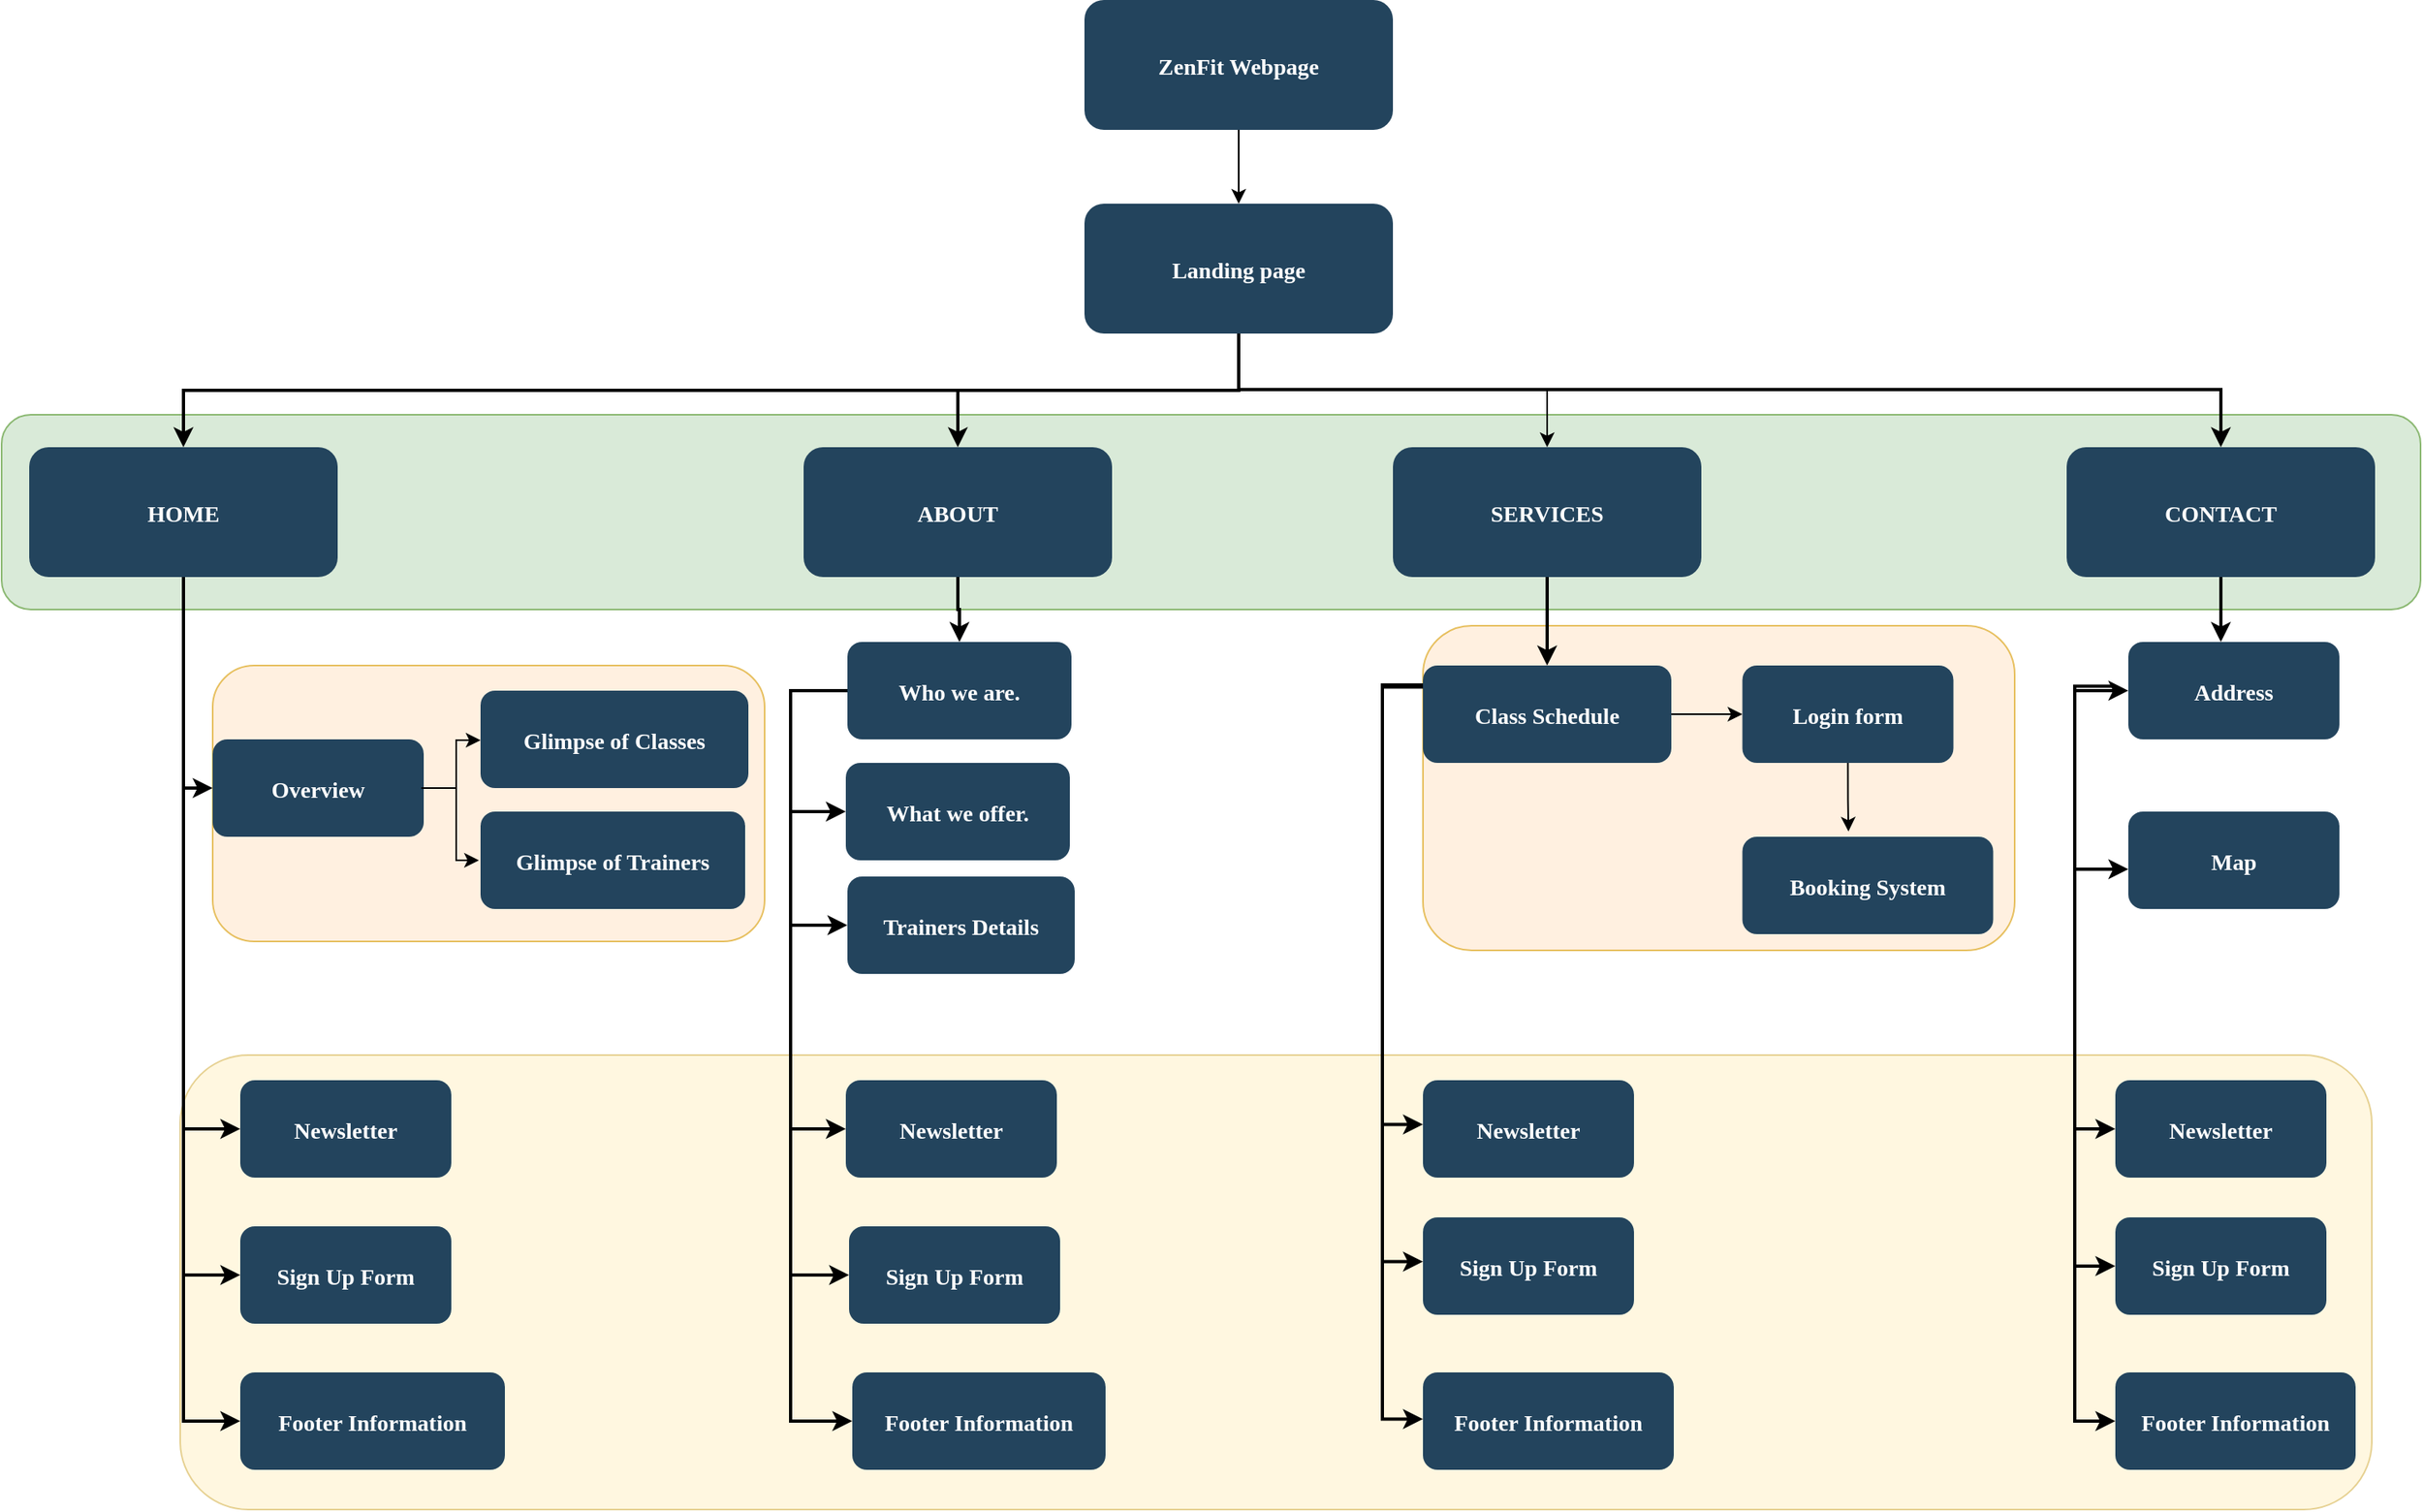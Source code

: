 <mxfile version="26.1.3">
  <diagram name="Page-1" id="2c0d36ab-eaac-3732-788b-9136903baeff">
    <mxGraphModel dx="1603" dy="869" grid="1" gridSize="10" guides="1" tooltips="1" connect="1" arrows="1" fold="1" page="1" pageScale="1.5" pageWidth="1169" pageHeight="827" background="none" math="0" shadow="0">
      <root>
        <mxCell id="0" />
        <mxCell id="1" parent="0" />
        <mxCell id="No_dmQB_AyhExHgi75M1-168" value="" style="rounded=1;whiteSpace=wrap;html=1;fillColor=#ffe6cc;strokeColor=#d79b00;opacity=60;" vertex="1" parent="1">
          <mxGeometry x="965.5" y="445.5" width="364.5" height="200" as="geometry" />
        </mxCell>
        <mxCell id="No_dmQB_AyhExHgi75M1-166" value="" style="rounded=1;whiteSpace=wrap;html=1;fillColor=#ffe6cc;strokeColor=#d79b00;opacity=60;" vertex="1" parent="1">
          <mxGeometry x="220" y="470" width="340" height="170" as="geometry" />
        </mxCell>
        <mxCell id="No_dmQB_AyhExHgi75M1-155" value="" style="rounded=1;whiteSpace=wrap;html=1;fillColor=#d5e8d4;strokeColor=#82b366;opacity=90;" vertex="1" parent="1">
          <mxGeometry x="90" y="315.5" width="1490" height="120" as="geometry" />
        </mxCell>
        <mxCell id="No_dmQB_AyhExHgi75M1-152" value="" style="rounded=1;whiteSpace=wrap;html=1;fillColor=#fff2cc;strokeColor=#d6b656;gradientColor=none;opacity=60;" vertex="1" parent="1">
          <mxGeometry x="200" y="710" width="1350" height="280" as="geometry" />
        </mxCell>
        <mxCell id="2" value="Landing page" style="rounded=1;fillColor=#23445D;gradientColor=none;strokeColor=none;fontColor=#FFFFFF;fontStyle=1;fontFamily=Tahoma;fontSize=14" parent="1" vertex="1">
          <mxGeometry x="757" y="185.5" width="190" height="80" as="geometry" />
        </mxCell>
        <mxCell id="4" value="CONTACT" style="rounded=1;fillColor=#23445D;gradientColor=none;strokeColor=none;fontColor=#FFFFFF;fontStyle=1;fontFamily=Tahoma;fontSize=14" parent="1" vertex="1">
          <mxGeometry x="1362.0" y="335.5" width="190" height="80" as="geometry" />
        </mxCell>
        <mxCell id="9" value="" style="edgeStyle=elbowEdgeStyle;elbow=vertical;strokeWidth=2;rounded=0" parent="1" source="2" target="4" edge="1">
          <mxGeometry x="337" y="215.5" width="100" height="100" as="geometry">
            <mxPoint x="337" y="315.5" as="sourcePoint" />
            <mxPoint x="437" y="215.5" as="targetPoint" />
            <Array as="points">
              <mxPoint x="1040" y="300" />
            </Array>
          </mxGeometry>
        </mxCell>
        <mxCell id="10" value="SERVICES" style="rounded=1;fillColor=#23445D;gradientColor=none;strokeColor=none;fontColor=#FFFFFF;fontStyle=1;fontFamily=Tahoma;fontSize=14" parent="1" vertex="1">
          <mxGeometry x="947" y="335.5" width="190" height="80" as="geometry" />
        </mxCell>
        <mxCell id="12" value="ABOUT" style="rounded=1;fillColor=#23445D;gradientColor=none;strokeColor=none;fontColor=#FFFFFF;fontStyle=1;fontFamily=Tahoma;fontSize=14" parent="1" vertex="1">
          <mxGeometry x="584.0" y="335.5" width="190" height="80" as="geometry" />
        </mxCell>
        <mxCell id="13" value="HOME" style="rounded=1;fillColor=#23445D;gradientColor=none;strokeColor=none;fontColor=#FFFFFF;fontStyle=1;fontFamily=Tahoma;fontSize=14" parent="1" vertex="1">
          <mxGeometry x="107" y="335.5" width="190" height="80" as="geometry" />
        </mxCell>
        <mxCell id="No_dmQB_AyhExHgi75M1-158" style="edgeStyle=orthogonalEdgeStyle;rounded=0;orthogonalLoop=1;jettySize=auto;html=1;exitX=1;exitY=0.5;exitDx=0;exitDy=0;" edge="1" parent="1" source="16" target="17">
          <mxGeometry relative="1" as="geometry">
            <Array as="points">
              <mxPoint x="370" y="546" />
              <mxPoint x="370" y="516" />
            </Array>
          </mxGeometry>
        </mxCell>
        <mxCell id="16" value="Overview" style="rounded=1;fillColor=#23445D;gradientColor=none;strokeColor=none;fontColor=#FFFFFF;fontStyle=1;fontFamily=Tahoma;fontSize=14" parent="1" vertex="1">
          <mxGeometry x="220" y="515.5" width="130" height="60" as="geometry" />
        </mxCell>
        <mxCell id="17" value="Glimpse of Classes" style="rounded=1;fillColor=#23445D;gradientColor=none;strokeColor=none;fontColor=#FFFFFF;fontStyle=1;fontFamily=Tahoma;fontSize=14" parent="1" vertex="1">
          <mxGeometry x="385" y="485.5" width="165" height="60" as="geometry" />
        </mxCell>
        <mxCell id="18" value="Glimpse of Trainers" style="rounded=1;fillColor=#23445D;gradientColor=none;strokeColor=none;fontColor=#FFFFFF;fontStyle=1;fontFamily=Tahoma;fontSize=14" parent="1" vertex="1">
          <mxGeometry x="385" y="560" width="163" height="60" as="geometry" />
        </mxCell>
        <mxCell id="19" value="Newsletter" style="rounded=1;fillColor=#23445D;gradientColor=none;strokeColor=none;fontColor=#FFFFFF;fontStyle=1;fontFamily=Tahoma;fontSize=14" parent="1" vertex="1">
          <mxGeometry x="237" y="725.5" width="130" height="60" as="geometry" />
        </mxCell>
        <mxCell id="20" value="Sign Up Form" style="rounded=1;fillColor=#23445D;gradientColor=none;strokeColor=none;fontColor=#FFFFFF;fontStyle=1;fontFamily=Tahoma;fontSize=14" parent="1" vertex="1">
          <mxGeometry x="237" y="815.5" width="130" height="60" as="geometry" />
        </mxCell>
        <mxCell id="23" value="Footer Information" style="rounded=1;fillColor=#23445D;gradientColor=none;strokeColor=none;fontColor=#FFFFFF;fontStyle=1;fontFamily=Tahoma;fontSize=14" parent="1" vertex="1">
          <mxGeometry x="237" y="905.5" width="163" height="60" as="geometry" />
        </mxCell>
        <mxCell id="29" value="Who we are." style="rounded=1;fillColor=#23445D;gradientColor=none;strokeColor=none;fontColor=#FFFFFF;fontStyle=1;fontFamily=Tahoma;fontSize=14" parent="1" vertex="1">
          <mxGeometry x="611" y="455.5" width="138" height="60" as="geometry" />
        </mxCell>
        <mxCell id="30" value="Trainers Details" style="rounded=1;fillColor=#23445D;gradientColor=none;strokeColor=none;fontColor=#FFFFFF;fontStyle=1;fontFamily=Tahoma;fontSize=14" parent="1" vertex="1">
          <mxGeometry x="611" y="600" width="140" height="60" as="geometry" />
        </mxCell>
        <mxCell id="31" value="Sign Up Form" style="rounded=1;fillColor=#23445D;gradientColor=none;strokeColor=none;fontColor=#FFFFFF;fontStyle=1;fontFamily=Tahoma;fontSize=14" parent="1" vertex="1">
          <mxGeometry x="612" y="815.5" width="130" height="60" as="geometry" />
        </mxCell>
        <mxCell id="32" value="Newsletter" style="rounded=1;fillColor=#23445D;gradientColor=none;strokeColor=none;fontColor=#FFFFFF;fontStyle=1;fontFamily=Tahoma;fontSize=14" parent="1" vertex="1">
          <mxGeometry x="610" y="725.5" width="130" height="60" as="geometry" />
        </mxCell>
        <mxCell id="No_dmQB_AyhExHgi75M1-163" style="edgeStyle=orthogonalEdgeStyle;rounded=0;orthogonalLoop=1;jettySize=auto;html=1;exitX=1;exitY=0.5;exitDx=0;exitDy=0;entryX=0;entryY=0.5;entryDx=0;entryDy=0;" edge="1" parent="1" source="41" target="43">
          <mxGeometry relative="1" as="geometry" />
        </mxCell>
        <mxCell id="41" value="Class Schedule" style="rounded=1;fillColor=#23445D;gradientColor=none;strokeColor=none;fontColor=#FFFFFF;fontStyle=1;fontFamily=Tahoma;fontSize=14" parent="1" vertex="1">
          <mxGeometry x="965.5" y="470" width="153" height="60" as="geometry" />
        </mxCell>
        <mxCell id="42" value="Booking System" style="rounded=1;fillColor=#23445D;gradientColor=none;strokeColor=none;fontColor=#FFFFFF;fontStyle=1;fontFamily=Tahoma;fontSize=14" parent="1" vertex="1">
          <mxGeometry x="1162.25" y="575.5" width="154.5" height="60" as="geometry" />
        </mxCell>
        <mxCell id="43" value="Login form" style="rounded=1;fillColor=#23445D;gradientColor=none;strokeColor=none;fontColor=#FFFFFF;fontStyle=1;fontFamily=Tahoma;fontSize=14" parent="1" vertex="1">
          <mxGeometry x="1162.25" y="470" width="130" height="60" as="geometry" />
        </mxCell>
        <mxCell id="49" value="Address" style="rounded=1;fillColor=#23445D;gradientColor=none;strokeColor=none;fontColor=#FFFFFF;fontStyle=1;fontFamily=Tahoma;fontSize=14" parent="1" vertex="1">
          <mxGeometry x="1400" y="455.5" width="130" height="60" as="geometry" />
        </mxCell>
        <mxCell id="50" value="Map" style="rounded=1;fillColor=#23445D;gradientColor=none;strokeColor=none;fontColor=#FFFFFF;fontStyle=1;fontFamily=Tahoma;fontSize=14" parent="1" vertex="1">
          <mxGeometry x="1400" y="560" width="130" height="60" as="geometry" />
        </mxCell>
        <mxCell id="59" value="" style="edgeStyle=elbowEdgeStyle;elbow=vertical;strokeWidth=2;rounded=0" parent="1" source="2" target="12" edge="1">
          <mxGeometry x="347" y="225.5" width="100" height="100" as="geometry">
            <mxPoint x="862.0" y="275.5" as="sourcePoint" />
            <mxPoint x="1467.0" y="345.5" as="targetPoint" />
          </mxGeometry>
        </mxCell>
        <mxCell id="61" value="" style="edgeStyle=elbowEdgeStyle;elbow=vertical;strokeWidth=2;rounded=0" parent="1" source="2" target="13" edge="1">
          <mxGeometry x="-23" y="135.5" width="100" height="100" as="geometry">
            <mxPoint x="-23" y="235.5" as="sourcePoint" />
            <mxPoint x="77" y="135.5" as="targetPoint" />
          </mxGeometry>
        </mxCell>
        <mxCell id="64" value="" style="edgeStyle=elbowEdgeStyle;elbow=horizontal;strokeWidth=2;rounded=0" parent="1" source="13" target="16" edge="1">
          <mxGeometry x="-23" y="135.5" width="100" height="100" as="geometry">
            <mxPoint x="-23" y="235.5" as="sourcePoint" />
            <mxPoint x="77" y="135.5" as="targetPoint" />
            <Array as="points">
              <mxPoint x="202" y="435.5" />
            </Array>
          </mxGeometry>
        </mxCell>
        <mxCell id="67" value="" style="edgeStyle=elbowEdgeStyle;elbow=horizontal;strokeWidth=2;rounded=0" parent="1" source="13" target="19" edge="1">
          <mxGeometry x="-23" y="135.5" width="100" height="100" as="geometry">
            <mxPoint x="-23" y="235.5" as="sourcePoint" />
            <mxPoint x="77" y="135.5" as="targetPoint" />
            <Array as="points">
              <mxPoint x="202" y="575.5" />
            </Array>
          </mxGeometry>
        </mxCell>
        <mxCell id="68" value="" style="edgeStyle=elbowEdgeStyle;elbow=horizontal;strokeWidth=2;rounded=0" parent="1" source="13" target="20" edge="1">
          <mxGeometry x="-23" y="135.5" width="100" height="100" as="geometry">
            <mxPoint x="-23" y="235.5" as="sourcePoint" />
            <mxPoint x="77" y="135.5" as="targetPoint" />
            <Array as="points">
              <mxPoint x="202" y="615.5" />
            </Array>
          </mxGeometry>
        </mxCell>
        <mxCell id="69" value="" style="edgeStyle=elbowEdgeStyle;elbow=horizontal;strokeWidth=2;rounded=0" parent="1" source="13" target="23" edge="1">
          <mxGeometry x="-23" y="135.5" width="100" height="100" as="geometry">
            <mxPoint x="-23" y="235.5" as="sourcePoint" />
            <mxPoint x="77" y="135.5" as="targetPoint" />
            <Array as="points">
              <mxPoint x="202" y="665.5" />
            </Array>
          </mxGeometry>
        </mxCell>
        <mxCell id="73" value="" style="edgeStyle=elbowEdgeStyle;elbow=horizontal;strokeWidth=2;rounded=0;entryX=0;entryY=0.5;entryDx=0;entryDy=0;" parent="1" source="29" target="30" edge="1">
          <mxGeometry x="-23" y="135.5" width="100" height="100" as="geometry">
            <mxPoint x="-14" y="235.5" as="sourcePoint" />
            <mxPoint x="600" y="640" as="targetPoint" />
            <Array as="points">
              <mxPoint x="576" y="535.5" />
            </Array>
          </mxGeometry>
        </mxCell>
        <mxCell id="74" value="" style="edgeStyle=elbowEdgeStyle;elbow=horizontal;strokeWidth=2;rounded=0" parent="1" source="29" target="31" edge="1">
          <mxGeometry x="-23" y="135.5" width="100" height="100" as="geometry">
            <mxPoint x="-14" y="235.5" as="sourcePoint" />
            <mxPoint x="86" y="135.5" as="targetPoint" />
            <Array as="points">
              <mxPoint x="576" y="575.5" />
            </Array>
          </mxGeometry>
        </mxCell>
        <mxCell id="75" value="" style="edgeStyle=elbowEdgeStyle;elbow=horizontal;strokeWidth=2;rounded=0" parent="1" source="29" target="32" edge="1">
          <mxGeometry x="-23" y="135.5" width="100" height="100" as="geometry">
            <mxPoint x="-14" y="235.5" as="sourcePoint" />
            <mxPoint x="86" y="135.5" as="targetPoint" />
            <Array as="points">
              <mxPoint x="576" y="615.5" />
            </Array>
          </mxGeometry>
        </mxCell>
        <mxCell id="87" value="" style="edgeStyle=elbowEdgeStyle;elbow=horizontal;strokeWidth=2;rounded=0" parent="1" target="49" edge="1">
          <mxGeometry x="-23" y="135.5" width="100" height="100" as="geometry">
            <mxPoint x="1392" y="485.5" as="sourcePoint" />
            <mxPoint x="77" y="135.5" as="targetPoint" />
            <Array as="points">
              <mxPoint x="1367" y="535.5" />
            </Array>
          </mxGeometry>
        </mxCell>
        <mxCell id="88" value="" style="edgeStyle=elbowEdgeStyle;elbow=horizontal;strokeWidth=2;rounded=0" parent="1" target="50" edge="1">
          <mxGeometry x="-23" y="135.5" width="100" height="100" as="geometry">
            <mxPoint x="1392" y="485.5" as="sourcePoint" />
            <mxPoint x="77" y="135.5" as="targetPoint" />
            <Array as="points">
              <mxPoint x="1367" y="595.5" />
            </Array>
          </mxGeometry>
        </mxCell>
        <mxCell id="89" value="" style="edgeStyle=elbowEdgeStyle;elbow=horizontal;strokeWidth=2;rounded=0" parent="1" edge="1">
          <mxGeometry x="-23" y="135.5" width="100" height="100" as="geometry">
            <mxPoint x="1392" y="485.5" as="sourcePoint" />
            <mxPoint x="1392" y="755.5" as="targetPoint" />
            <Array as="points">
              <mxPoint x="1367" y="625.5" />
            </Array>
          </mxGeometry>
        </mxCell>
        <mxCell id="101" value="" style="edgeStyle=elbowEdgeStyle;elbow=vertical;strokeWidth=2;rounded=0" parent="1" source="12" target="29" edge="1">
          <mxGeometry x="-23" y="135.5" width="100" height="100" as="geometry">
            <mxPoint x="-23" y="235.5" as="sourcePoint" />
            <mxPoint x="77" y="135.5" as="targetPoint" />
          </mxGeometry>
        </mxCell>
        <mxCell id="103" value="" style="edgeStyle=elbowEdgeStyle;elbow=vertical;strokeWidth=2;rounded=0" parent="1" source="10" target="41" edge="1">
          <mxGeometry x="-23" y="135.5" width="100" height="100" as="geometry">
            <mxPoint x="-23" y="235.5" as="sourcePoint" />
            <mxPoint x="77" y="135.5" as="targetPoint" />
          </mxGeometry>
        </mxCell>
        <mxCell id="104" value="" style="edgeStyle=elbowEdgeStyle;elbow=vertical;strokeWidth=2;rounded=0" parent="1" source="4" edge="1">
          <mxGeometry x="-23" y="135.5" width="100" height="100" as="geometry">
            <mxPoint x="-23" y="235.5" as="sourcePoint" />
            <mxPoint x="1457" y="455.5" as="targetPoint" />
          </mxGeometry>
        </mxCell>
        <mxCell id="No_dmQB_AyhExHgi75M1-128" style="edgeStyle=orthogonalEdgeStyle;rounded=0;orthogonalLoop=1;jettySize=auto;html=1;exitX=0.5;exitY=1;exitDx=0;exitDy=0;entryX=0.5;entryY=0;entryDx=0;entryDy=0;" edge="1" parent="1" source="No_dmQB_AyhExHgi75M1-123" target="2">
          <mxGeometry relative="1" as="geometry" />
        </mxCell>
        <mxCell id="No_dmQB_AyhExHgi75M1-123" value="ZenFit Webpage" style="rounded=1;fillColor=#23445D;gradientColor=none;strokeColor=none;fontColor=#FFFFFF;fontStyle=1;fontFamily=Tahoma;fontSize=14" vertex="1" parent="1">
          <mxGeometry x="757" y="60" width="190" height="80" as="geometry" />
        </mxCell>
        <mxCell id="No_dmQB_AyhExHgi75M1-129" value="" style="edgeStyle=elbowEdgeStyle;elbow=horizontal;strokeWidth=2;rounded=0;entryX=0;entryY=0.5;entryDx=0;entryDy=0;" edge="1" parent="1" target="No_dmQB_AyhExHgi75M1-130">
          <mxGeometry x="-23" y="135.5" width="100" height="100" as="geometry">
            <mxPoint x="597" y="485.5" as="sourcePoint" />
            <mxPoint x="597" y="780" as="targetPoint" />
            <Array as="points">
              <mxPoint x="576" y="560" />
              <mxPoint x="576" y="615" />
            </Array>
          </mxGeometry>
        </mxCell>
        <mxCell id="No_dmQB_AyhExHgi75M1-130" value="Footer Information" style="rounded=1;fillColor=#23445D;gradientColor=none;strokeColor=none;fontColor=#FFFFFF;fontStyle=1;fontFamily=Tahoma;fontSize=14" vertex="1" parent="1">
          <mxGeometry x="614" y="905.5" width="156" height="60" as="geometry" />
        </mxCell>
        <mxCell id="No_dmQB_AyhExHgi75M1-132" value="" style="endArrow=classic;html=1;rounded=0;entryX=0.5;entryY=0;entryDx=0;entryDy=0;" edge="1" parent="1" target="10">
          <mxGeometry width="50" height="50" relative="1" as="geometry">
            <mxPoint x="1042" y="300" as="sourcePoint" />
            <mxPoint x="970" y="340" as="targetPoint" />
          </mxGeometry>
        </mxCell>
        <mxCell id="No_dmQB_AyhExHgi75M1-133" value="Sign Up Form" style="rounded=1;fillColor=#23445D;gradientColor=none;strokeColor=none;fontColor=#FFFFFF;fontStyle=1;fontFamily=Tahoma;fontSize=14" vertex="1" parent="1">
          <mxGeometry x="1392" y="810" width="130" height="60" as="geometry" />
        </mxCell>
        <mxCell id="No_dmQB_AyhExHgi75M1-134" value="Newsletter" style="rounded=1;fillColor=#23445D;gradientColor=none;strokeColor=none;fontColor=#FFFFFF;fontStyle=1;fontFamily=Tahoma;fontSize=14" vertex="1" parent="1">
          <mxGeometry x="1392" y="725.5" width="130" height="60" as="geometry" />
        </mxCell>
        <mxCell id="No_dmQB_AyhExHgi75M1-135" value="Footer Information" style="rounded=1;fillColor=#23445D;gradientColor=none;strokeColor=none;fontColor=#FFFFFF;fontStyle=1;fontFamily=Tahoma;fontSize=14" vertex="1" parent="1">
          <mxGeometry x="1392" y="905.5" width="148" height="60" as="geometry" />
        </mxCell>
        <mxCell id="No_dmQB_AyhExHgi75M1-136" value="" style="edgeStyle=elbowEdgeStyle;elbow=horizontal;strokeWidth=2;rounded=0;entryX=0;entryY=0.5;entryDx=0;entryDy=0;" edge="1" parent="1" target="No_dmQB_AyhExHgi75M1-133">
          <mxGeometry x="-23" y="135.5" width="100" height="100" as="geometry">
            <mxPoint x="1392" y="485.5" as="sourcePoint" />
            <mxPoint x="1392" y="755.0" as="targetPoint" />
            <Array as="points">
              <mxPoint x="1367" y="625" />
            </Array>
          </mxGeometry>
        </mxCell>
        <mxCell id="No_dmQB_AyhExHgi75M1-138" value="" style="edgeStyle=elbowEdgeStyle;elbow=horizontal;strokeWidth=2;rounded=0;entryX=0;entryY=0.5;entryDx=0;entryDy=0;" edge="1" parent="1" target="No_dmQB_AyhExHgi75M1-135">
          <mxGeometry x="-23" y="135.5" width="100" height="100" as="geometry">
            <mxPoint x="1392" y="482.75" as="sourcePoint" />
            <mxPoint x="1392" y="848.25" as="targetPoint" />
            <Array as="points">
              <mxPoint x="1367" y="622.25" />
            </Array>
          </mxGeometry>
        </mxCell>
        <mxCell id="No_dmQB_AyhExHgi75M1-139" value="Sign Up Form" style="rounded=1;fillColor=#23445D;gradientColor=none;strokeColor=none;fontColor=#FFFFFF;fontStyle=1;fontFamily=Tahoma;fontSize=14" vertex="1" parent="1">
          <mxGeometry x="965.5" y="810" width="130" height="60" as="geometry" />
        </mxCell>
        <mxCell id="No_dmQB_AyhExHgi75M1-140" value="Newsletter" style="rounded=1;fillColor=#23445D;gradientColor=none;strokeColor=none;fontColor=#FFFFFF;fontStyle=1;fontFamily=Tahoma;fontSize=14" vertex="1" parent="1">
          <mxGeometry x="965.5" y="725.5" width="130" height="60" as="geometry" />
        </mxCell>
        <mxCell id="No_dmQB_AyhExHgi75M1-141" value="Footer Information" style="rounded=1;fillColor=#23445D;gradientColor=none;strokeColor=none;fontColor=#FFFFFF;fontStyle=1;fontFamily=Tahoma;fontSize=14" vertex="1" parent="1">
          <mxGeometry x="965.5" y="905.5" width="154.5" height="60" as="geometry" />
        </mxCell>
        <mxCell id="No_dmQB_AyhExHgi75M1-149" value="" style="edgeStyle=elbowEdgeStyle;elbow=horizontal;strokeWidth=2;rounded=0" edge="1" parent="1">
          <mxGeometry x="-23" y="135.5" width="100" height="100" as="geometry">
            <mxPoint x="965.5" y="483.25" as="sourcePoint" />
            <mxPoint x="965.5" y="752.75" as="targetPoint" />
            <Array as="points">
              <mxPoint x="940.5" y="622.75" />
            </Array>
          </mxGeometry>
        </mxCell>
        <mxCell id="No_dmQB_AyhExHgi75M1-150" value="" style="edgeStyle=elbowEdgeStyle;elbow=horizontal;strokeWidth=2;rounded=0;entryX=0;entryY=0.5;entryDx=0;entryDy=0;" edge="1" parent="1">
          <mxGeometry x="-23" y="135.5" width="100" height="100" as="geometry">
            <mxPoint x="965.5" y="482.75" as="sourcePoint" />
            <mxPoint x="965.5" y="837.25" as="targetPoint" />
            <Array as="points">
              <mxPoint x="940.5" y="622.25" />
            </Array>
          </mxGeometry>
        </mxCell>
        <mxCell id="No_dmQB_AyhExHgi75M1-151" value="" style="edgeStyle=elbowEdgeStyle;elbow=horizontal;strokeWidth=2;rounded=0;entryX=0;entryY=0.5;entryDx=0;entryDy=0;" edge="1" parent="1">
          <mxGeometry x="-23" y="135.5" width="100" height="100" as="geometry">
            <mxPoint x="965.5" y="482" as="sourcePoint" />
            <mxPoint x="965.5" y="934.25" as="targetPoint" />
            <Array as="points">
              <mxPoint x="940.5" y="621.5" />
            </Array>
          </mxGeometry>
        </mxCell>
        <mxCell id="No_dmQB_AyhExHgi75M1-161" style="edgeStyle=orthogonalEdgeStyle;rounded=0;orthogonalLoop=1;jettySize=auto;html=1;exitX=1;exitY=0.5;exitDx=0;exitDy=0;entryX=0;entryY=0.5;entryDx=0;entryDy=0;" edge="1" parent="1">
          <mxGeometry relative="1" as="geometry">
            <mxPoint x="348.52" y="545.5" as="sourcePoint" />
            <mxPoint x="384" y="590" as="targetPoint" />
            <Array as="points">
              <mxPoint x="370" y="546" />
              <mxPoint x="370" y="590" />
            </Array>
          </mxGeometry>
        </mxCell>
        <mxCell id="No_dmQB_AyhExHgi75M1-164" style="edgeStyle=orthogonalEdgeStyle;rounded=0;orthogonalLoop=1;jettySize=auto;html=1;exitX=0.5;exitY=1;exitDx=0;exitDy=0;entryX=0.423;entryY=-0.054;entryDx=0;entryDy=0;entryPerimeter=0;" edge="1" parent="1" source="43" target="42">
          <mxGeometry relative="1" as="geometry">
            <mxPoint x="1215" y="550" as="targetPoint" />
          </mxGeometry>
        </mxCell>
        <mxCell id="No_dmQB_AyhExHgi75M1-171" value="What we offer." style="rounded=1;fillColor=#23445D;gradientColor=none;strokeColor=none;fontColor=#FFFFFF;fontStyle=1;fontFamily=Tahoma;fontSize=14" vertex="1" parent="1">
          <mxGeometry x="610" y="530" width="138" height="60" as="geometry" />
        </mxCell>
        <mxCell id="No_dmQB_AyhExHgi75M1-174" value="" style="edgeStyle=elbowEdgeStyle;elbow=horizontal;strokeWidth=2;rounded=0;entryX=0;entryY=0.5;entryDx=0;entryDy=0;" edge="1" parent="1" target="No_dmQB_AyhExHgi75M1-171">
          <mxGeometry x="-23" y="135.5" width="100" height="100" as="geometry">
            <mxPoint x="611" y="485.5" as="sourcePoint" />
            <mxPoint x="607" y="567.5" as="targetPoint" />
            <Array as="points">
              <mxPoint x="576" y="535" />
            </Array>
          </mxGeometry>
        </mxCell>
      </root>
    </mxGraphModel>
  </diagram>
</mxfile>
